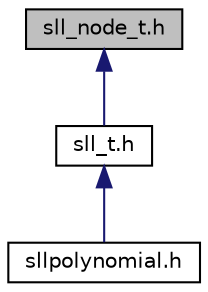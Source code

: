 digraph "sll_node_t.h"
{
  edge [fontname="Helvetica",fontsize="10",labelfontname="Helvetica",labelfontsize="10"];
  node [fontname="Helvetica",fontsize="10",shape=record];
  Node2 [label="sll_node_t.h",height=0.2,width=0.4,color="black", fillcolor="grey75", style="filled", fontcolor="black"];
  Node2 -> Node3 [dir="back",color="midnightblue",fontsize="10",style="solid",fontname="Helvetica"];
  Node3 [label="sll_t.h",height=0.2,width=0.4,color="black", fillcolor="white", style="filled",URL="$sll__t_8h.html",tooltip="programa proporcionado por el profesorado para realizar la práctica 4 de Algoritmos y estructura de d..."];
  Node3 -> Node4 [dir="back",color="midnightblue",fontsize="10",style="solid",fontname="Helvetica"];
  Node4 [label="sllpolynomial.h",height=0.2,width=0.4,color="black", fillcolor="white", style="filled",URL="$sllpolynomial_8h.html",tooltip="programa proporcionado por el profesorado para realizar la práctica 4 de Algoritmos y estructura de d..."];
}
